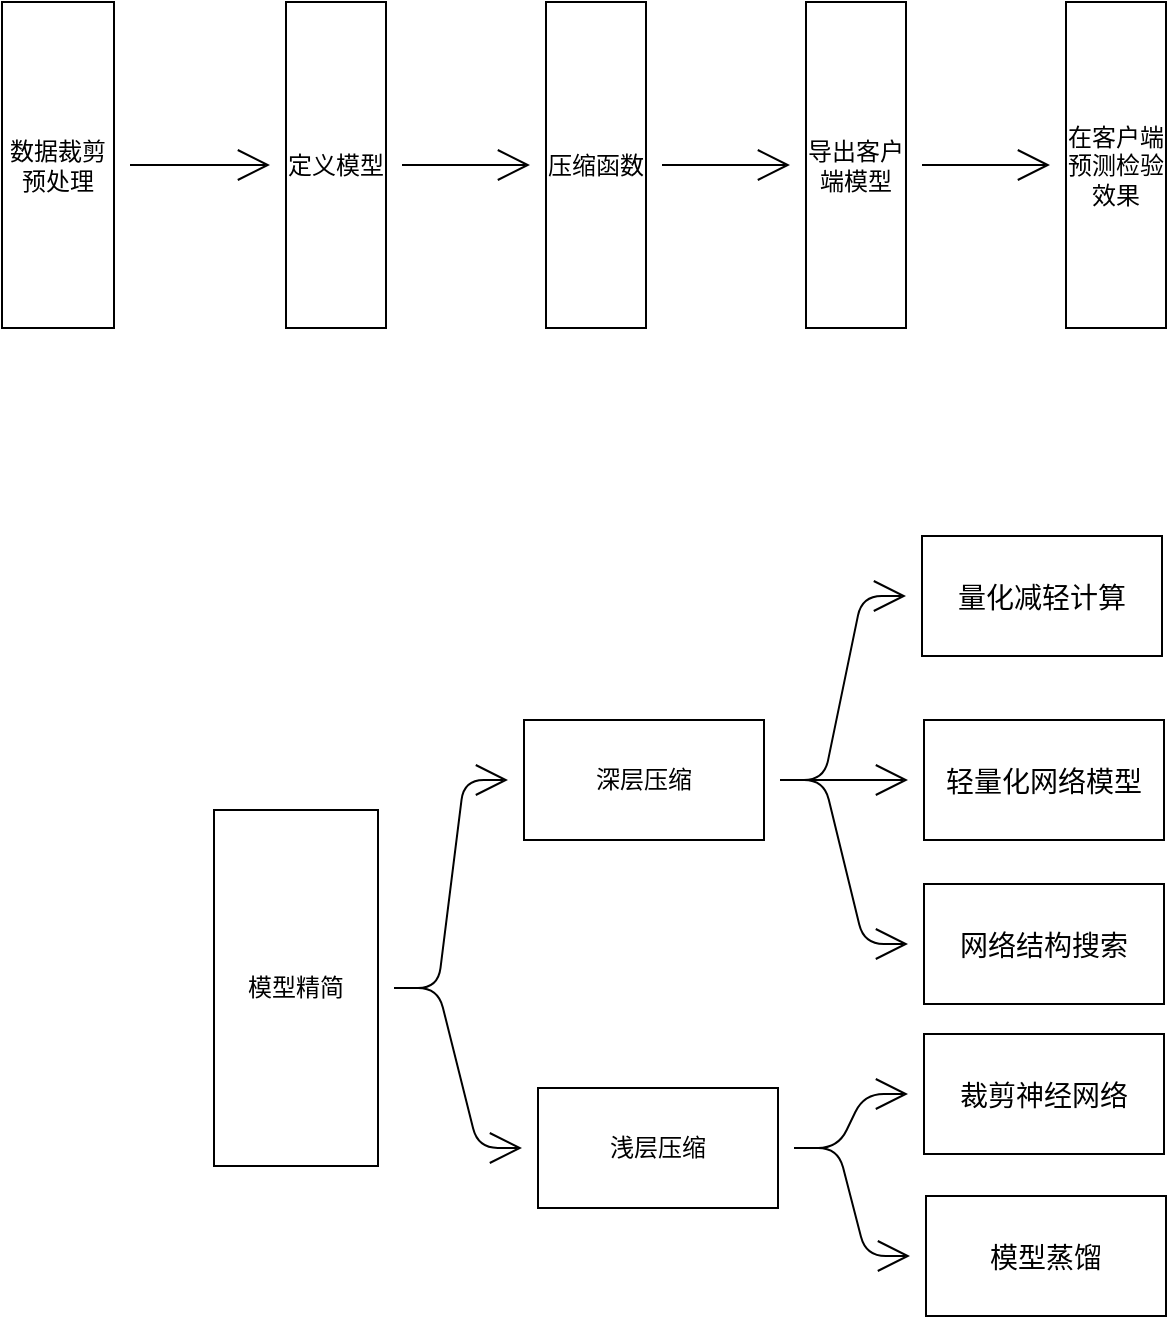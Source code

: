 <mxfile version="15.3.5" type="github">
  <diagram id="Cn0DVx1GRRBrE1s4g5YM" name="Page-1">
    <mxGraphModel dx="946" dy="531" grid="0" gridSize="10" guides="1" tooltips="1" connect="1" arrows="1" fold="1" page="1" pageScale="1" pageWidth="827" pageHeight="1169" math="0" shadow="0">
      <root>
        <mxCell id="0" />
        <mxCell id="1" parent="0" />
        <mxCell id="muPdNcQjNhBOrNwZEtZf-3" value="" style="edgeStyle=none;curved=1;rounded=0;orthogonalLoop=1;jettySize=auto;html=1;endArrow=open;startSize=14;endSize=14;sourcePerimeterSpacing=8;targetPerimeterSpacing=8;" edge="1" parent="1" source="muPdNcQjNhBOrNwZEtZf-1" target="muPdNcQjNhBOrNwZEtZf-2">
          <mxGeometry relative="1" as="geometry" />
        </mxCell>
        <mxCell id="muPdNcQjNhBOrNwZEtZf-1" value="数据裁剪预处理" style="rounded=0;whiteSpace=wrap;html=1;hachureGap=4;pointerEvents=0;" vertex="1" parent="1">
          <mxGeometry x="39" y="232" width="56" height="163" as="geometry" />
        </mxCell>
        <mxCell id="muPdNcQjNhBOrNwZEtZf-5" value="" style="edgeStyle=none;curved=1;rounded=0;orthogonalLoop=1;jettySize=auto;html=1;endArrow=open;startSize=14;endSize=14;sourcePerimeterSpacing=8;targetPerimeterSpacing=8;" edge="1" parent="1" source="muPdNcQjNhBOrNwZEtZf-2" target="muPdNcQjNhBOrNwZEtZf-4">
          <mxGeometry relative="1" as="geometry" />
        </mxCell>
        <mxCell id="muPdNcQjNhBOrNwZEtZf-2" value="定义模型" style="rounded=0;whiteSpace=wrap;html=1;hachureGap=4;pointerEvents=0;" vertex="1" parent="1">
          <mxGeometry x="181" y="232" width="50" height="163" as="geometry" />
        </mxCell>
        <mxCell id="muPdNcQjNhBOrNwZEtZf-7" value="" style="edgeStyle=none;curved=1;rounded=0;orthogonalLoop=1;jettySize=auto;html=1;endArrow=open;startSize=14;endSize=14;sourcePerimeterSpacing=8;targetPerimeterSpacing=8;" edge="1" parent="1" source="muPdNcQjNhBOrNwZEtZf-4" target="muPdNcQjNhBOrNwZEtZf-6">
          <mxGeometry relative="1" as="geometry" />
        </mxCell>
        <mxCell id="muPdNcQjNhBOrNwZEtZf-4" value="压缩函数" style="rounded=0;whiteSpace=wrap;html=1;hachureGap=4;pointerEvents=0;" vertex="1" parent="1">
          <mxGeometry x="311" y="232" width="50" height="163" as="geometry" />
        </mxCell>
        <mxCell id="muPdNcQjNhBOrNwZEtZf-9" value="" style="edgeStyle=none;curved=1;rounded=0;orthogonalLoop=1;jettySize=auto;html=1;endArrow=open;startSize=14;endSize=14;sourcePerimeterSpacing=8;targetPerimeterSpacing=8;" edge="1" parent="1" source="muPdNcQjNhBOrNwZEtZf-6" target="muPdNcQjNhBOrNwZEtZf-8">
          <mxGeometry relative="1" as="geometry" />
        </mxCell>
        <mxCell id="muPdNcQjNhBOrNwZEtZf-6" value="导出客户端模型" style="rounded=0;whiteSpace=wrap;html=1;hachureGap=4;pointerEvents=0;" vertex="1" parent="1">
          <mxGeometry x="441" y="232" width="50" height="163" as="geometry" />
        </mxCell>
        <mxCell id="muPdNcQjNhBOrNwZEtZf-8" value="在客户端预测检验效果" style="rounded=0;whiteSpace=wrap;html=1;hachureGap=4;pointerEvents=0;" vertex="1" parent="1">
          <mxGeometry x="571" y="232" width="50" height="163" as="geometry" />
        </mxCell>
        <mxCell id="muPdNcQjNhBOrNwZEtZf-12" value="" style="edgeStyle=entityRelationEdgeStyle;orthogonalLoop=1;jettySize=auto;html=1;endArrow=open;startSize=14;endSize=14;sourcePerimeterSpacing=8;targetPerimeterSpacing=8;" edge="1" parent="1" source="muPdNcQjNhBOrNwZEtZf-10" target="muPdNcQjNhBOrNwZEtZf-11">
          <mxGeometry relative="1" as="geometry" />
        </mxCell>
        <mxCell id="muPdNcQjNhBOrNwZEtZf-14" value="" style="edgeStyle=entityRelationEdgeStyle;orthogonalLoop=1;jettySize=auto;html=1;endArrow=open;startSize=14;endSize=14;sourcePerimeterSpacing=8;targetPerimeterSpacing=8;" edge="1" parent="1" source="muPdNcQjNhBOrNwZEtZf-10" target="muPdNcQjNhBOrNwZEtZf-13">
          <mxGeometry relative="1" as="geometry" />
        </mxCell>
        <mxCell id="muPdNcQjNhBOrNwZEtZf-10" value="模型精简" style="rounded=0;whiteSpace=wrap;html=1;hachureGap=4;pointerEvents=0;" vertex="1" parent="1">
          <mxGeometry x="145" y="636" width="82" height="178" as="geometry" />
        </mxCell>
        <mxCell id="muPdNcQjNhBOrNwZEtZf-16" value="" style="edgeStyle=entityRelationEdgeStyle;orthogonalLoop=1;jettySize=auto;html=1;endArrow=open;startSize=14;endSize=14;sourcePerimeterSpacing=8;targetPerimeterSpacing=8;" edge="1" parent="1" source="muPdNcQjNhBOrNwZEtZf-11" target="muPdNcQjNhBOrNwZEtZf-15">
          <mxGeometry relative="1" as="geometry" />
        </mxCell>
        <mxCell id="muPdNcQjNhBOrNwZEtZf-19" value="" style="edgeStyle=entityRelationEdgeStyle;orthogonalLoop=1;jettySize=auto;html=1;endArrow=open;startSize=14;endSize=14;sourcePerimeterSpacing=8;targetPerimeterSpacing=8;" edge="1" parent="1" source="muPdNcQjNhBOrNwZEtZf-11" target="muPdNcQjNhBOrNwZEtZf-18">
          <mxGeometry relative="1" as="geometry" />
        </mxCell>
        <mxCell id="muPdNcQjNhBOrNwZEtZf-22" value="" style="edgeStyle=entityRelationEdgeStyle;orthogonalLoop=1;jettySize=auto;html=1;endArrow=open;startSize=14;endSize=14;sourcePerimeterSpacing=8;targetPerimeterSpacing=8;" edge="1" parent="1" source="muPdNcQjNhBOrNwZEtZf-11" target="muPdNcQjNhBOrNwZEtZf-21">
          <mxGeometry relative="1" as="geometry" />
        </mxCell>
        <mxCell id="muPdNcQjNhBOrNwZEtZf-11" value="深层压缩" style="whiteSpace=wrap;html=1;rounded=0;hachureGap=4;" vertex="1" parent="1">
          <mxGeometry x="300" y="591" width="120" height="60" as="geometry" />
        </mxCell>
        <mxCell id="muPdNcQjNhBOrNwZEtZf-24" value="" style="edgeStyle=entityRelationEdgeStyle;orthogonalLoop=1;jettySize=auto;html=1;endArrow=open;startSize=14;endSize=14;sourcePerimeterSpacing=8;targetPerimeterSpacing=8;" edge="1" parent="1" source="muPdNcQjNhBOrNwZEtZf-13" target="muPdNcQjNhBOrNwZEtZf-23">
          <mxGeometry relative="1" as="geometry" />
        </mxCell>
        <mxCell id="muPdNcQjNhBOrNwZEtZf-26" value="" style="edgeStyle=entityRelationEdgeStyle;orthogonalLoop=1;jettySize=auto;html=1;endArrow=open;startSize=14;endSize=14;sourcePerimeterSpacing=8;targetPerimeterSpacing=8;" edge="1" parent="1" source="muPdNcQjNhBOrNwZEtZf-13" target="muPdNcQjNhBOrNwZEtZf-25">
          <mxGeometry relative="1" as="geometry" />
        </mxCell>
        <mxCell id="muPdNcQjNhBOrNwZEtZf-13" value="浅层压缩" style="whiteSpace=wrap;html=1;rounded=0;hachureGap=4;" vertex="1" parent="1">
          <mxGeometry x="307" y="775" width="120" height="60" as="geometry" />
        </mxCell>
        <mxCell id="muPdNcQjNhBOrNwZEtZf-15" value="&lt;span lang=&quot;ZH-CN&quot; style=&quot;font-size: 10.5pt ; font-family: &amp;#34;simsun&amp;#34;&quot;&gt;量化减轻计算&lt;/span&gt;&lt;span style=&quot;font-size: medium&quot;&gt;&lt;/span&gt;" style="whiteSpace=wrap;html=1;rounded=0;hachureGap=4;" vertex="1" parent="1">
          <mxGeometry x="499" y="499" width="120" height="60" as="geometry" />
        </mxCell>
        <mxCell id="muPdNcQjNhBOrNwZEtZf-18" value="&lt;span lang=&quot;ZH-CN&quot; style=&quot;font-size: 10.5pt ; font-family: &amp;#34;simsun&amp;#34;&quot;&gt;轻量化网络模型&lt;/span&gt;&lt;span style=&quot;font-size: medium&quot;&gt;&lt;/span&gt;" style="whiteSpace=wrap;html=1;rounded=0;hachureGap=4;" vertex="1" parent="1">
          <mxGeometry x="500" y="591" width="120" height="60" as="geometry" />
        </mxCell>
        <mxCell id="muPdNcQjNhBOrNwZEtZf-21" value="&lt;span lang=&quot;ZH-CN&quot; style=&quot;font-size: 10.5pt ; font-family: &amp;#34;simsun&amp;#34;&quot;&gt;网络结构搜索&lt;/span&gt;&lt;span style=&quot;font-size: medium&quot;&gt;&lt;/span&gt;" style="whiteSpace=wrap;html=1;rounded=0;hachureGap=4;" vertex="1" parent="1">
          <mxGeometry x="500" y="673" width="120" height="60" as="geometry" />
        </mxCell>
        <mxCell id="muPdNcQjNhBOrNwZEtZf-23" value="&lt;span lang=&quot;ZH-CN&quot; style=&quot;font-size: 10.5pt ; font-family: &amp;#34;simsun&amp;#34;&quot;&gt;裁剪神经网络&lt;/span&gt;&lt;span style=&quot;font-size: medium&quot;&gt;&lt;/span&gt;" style="whiteSpace=wrap;html=1;rounded=0;hachureGap=4;" vertex="1" parent="1">
          <mxGeometry x="500" y="748" width="120" height="60" as="geometry" />
        </mxCell>
        <mxCell id="muPdNcQjNhBOrNwZEtZf-25" value="&lt;span lang=&quot;ZH-CN&quot; style=&quot;font-size: 10.5pt ; font-family: &amp;#34;simsun&amp;#34;&quot;&gt;模型蒸馏&lt;/span&gt;&lt;span style=&quot;font-size: medium&quot;&gt;&lt;/span&gt;" style="whiteSpace=wrap;html=1;rounded=0;hachureGap=4;" vertex="1" parent="1">
          <mxGeometry x="501" y="829" width="120" height="60" as="geometry" />
        </mxCell>
      </root>
    </mxGraphModel>
  </diagram>
</mxfile>
